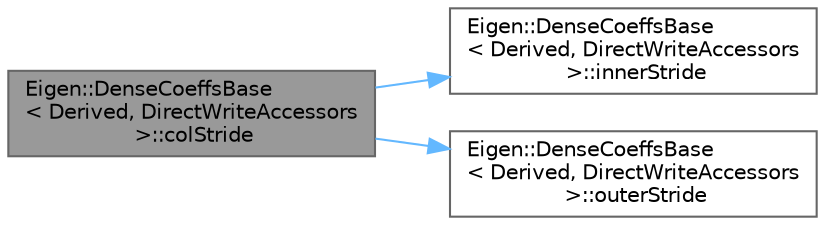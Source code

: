 digraph "Eigen::DenseCoeffsBase&lt; Derived, DirectWriteAccessors &gt;::colStride"
{
 // LATEX_PDF_SIZE
  bgcolor="transparent";
  edge [fontname=Helvetica,fontsize=10,labelfontname=Helvetica,labelfontsize=10];
  node [fontname=Helvetica,fontsize=10,shape=box,height=0.2,width=0.4];
  rankdir="LR";
  Node1 [id="Node000001",label="Eigen::DenseCoeffsBase\l\< Derived, DirectWriteAccessors\l \>::colStride",height=0.2,width=0.4,color="gray40", fillcolor="grey60", style="filled", fontcolor="black",tooltip=" "];
  Node1 -> Node2 [id="edge3_Node000001_Node000002",color="steelblue1",style="solid",tooltip=" "];
  Node2 [id="Node000002",label="Eigen::DenseCoeffsBase\l\< Derived, DirectWriteAccessors\l \>::innerStride",height=0.2,width=0.4,color="grey40", fillcolor="white", style="filled",URL="$class_eigen_1_1_dense_coeffs_base_3_01_derived_00_01_direct_write_accessors_01_4.html#a28016205b69c3df8152680fea9390937",tooltip=" "];
  Node1 -> Node3 [id="edge4_Node000001_Node000003",color="steelblue1",style="solid",tooltip=" "];
  Node3 [id="Node000003",label="Eigen::DenseCoeffsBase\l\< Derived, DirectWriteAccessors\l \>::outerStride",height=0.2,width=0.4,color="grey40", fillcolor="white", style="filled",URL="$class_eigen_1_1_dense_coeffs_base_3_01_derived_00_01_direct_write_accessors_01_4.html#a024394b03623c6ce5a2aab5eb94d78a8",tooltip=" "];
}
